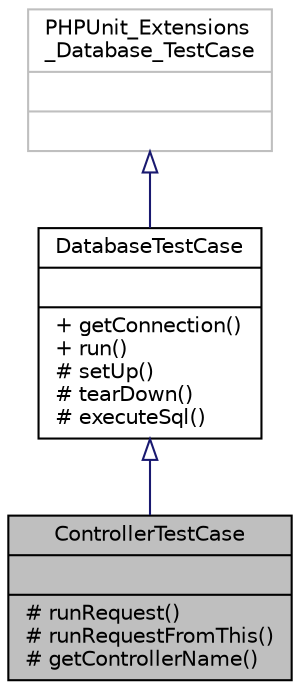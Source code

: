 digraph "ControllerTestCase"
{
  edge [fontname="Helvetica",fontsize="10",labelfontname="Helvetica",labelfontsize="10"];
  node [fontname="Helvetica",fontsize="10",shape=record];
  Node0 [label="{ControllerTestCase\n||# runRequest()\l# runRequestFromThis()\l# getControllerName()\l}",height=0.2,width=0.4,color="black", fillcolor="grey75", style="filled", fontcolor="black"];
  Node1 -> Node0 [dir="back",color="midnightblue",fontsize="10",style="solid",arrowtail="onormal",fontname="Helvetica"];
  Node1 [label="{DatabaseTestCase\n||+ getConnection()\l+ run()\l# setUp()\l# tearDown()\l# executeSql()\l}",height=0.2,width=0.4,color="black", fillcolor="white", style="filled",URL="$classwcmf_1_1test_1_1lib_1_1_database_test_case.html",tooltip="DatabaseTestCase is the base class for test cases that need database support. "];
  Node2 -> Node1 [dir="back",color="midnightblue",fontsize="10",style="solid",arrowtail="onormal",fontname="Helvetica"];
  Node2 [label="{PHPUnit_Extensions\l_Database_TestCase\n||}",height=0.2,width=0.4,color="grey75", fillcolor="white", style="filled"];
}
